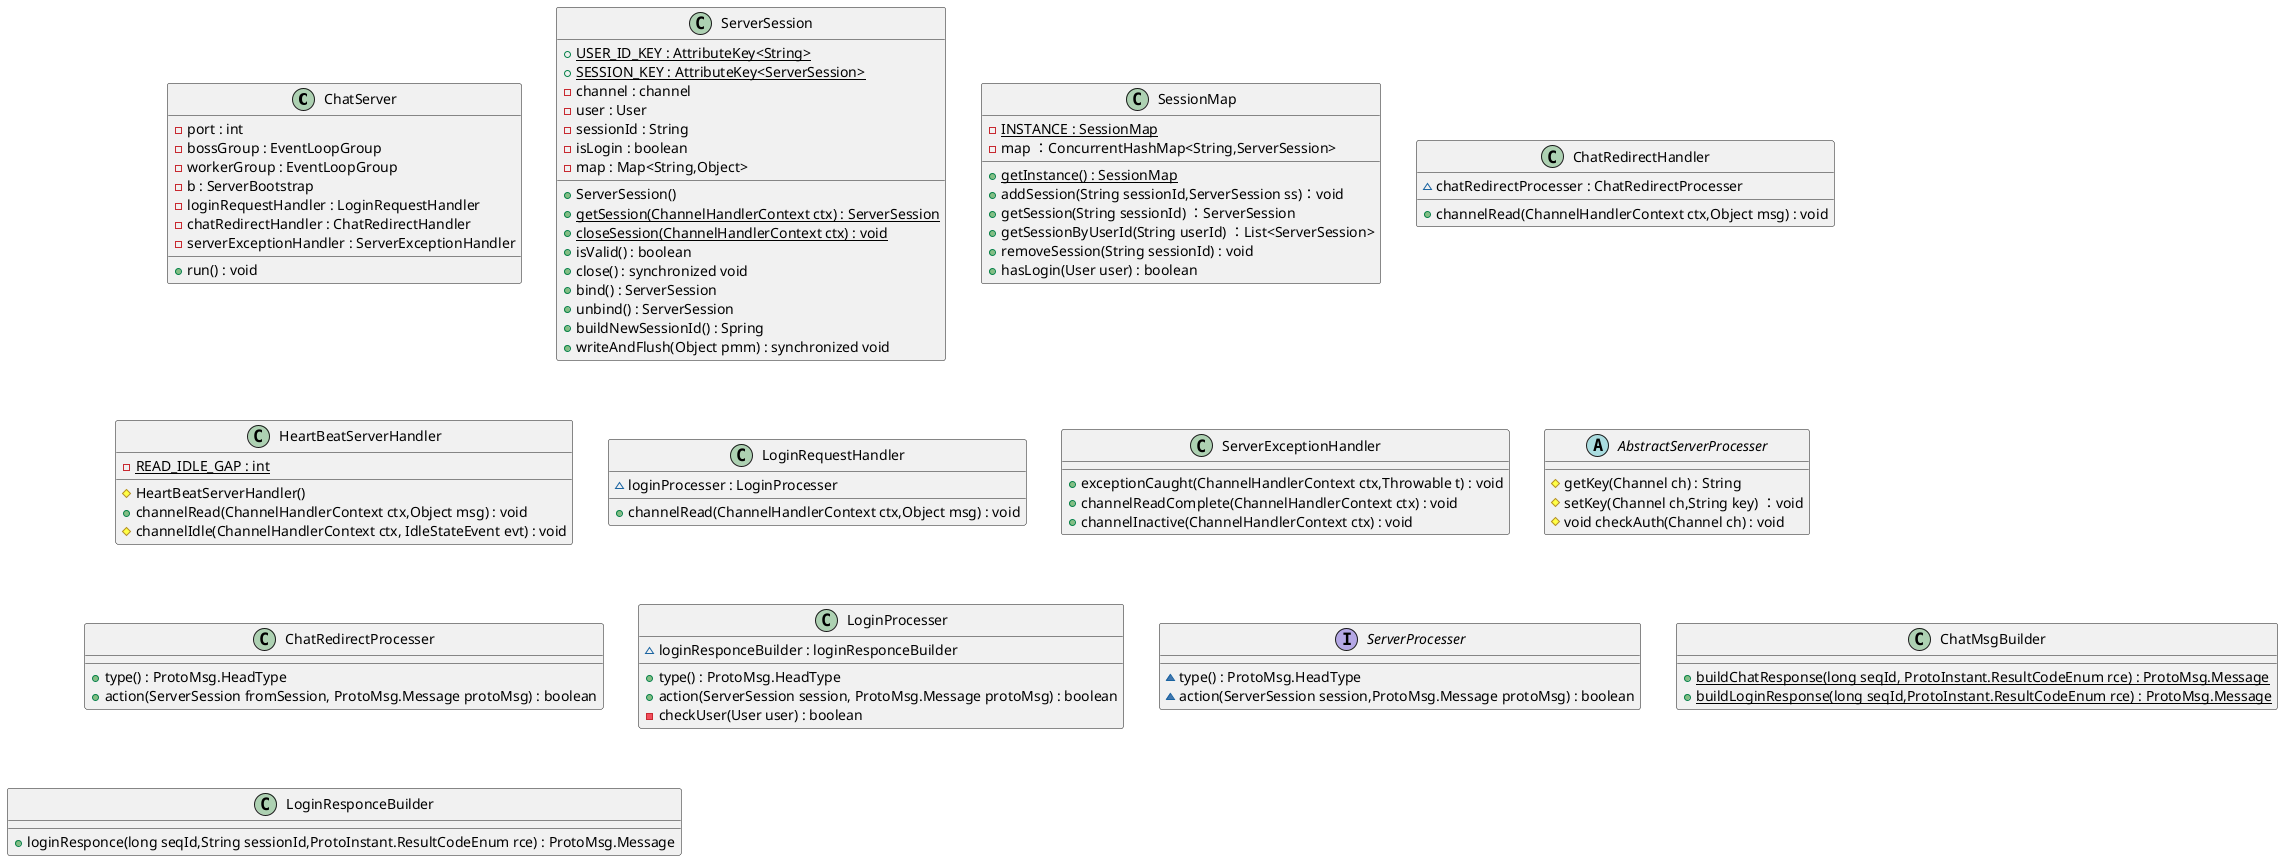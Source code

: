 @startuml
class ChatServer {
    - port : int
    - bossGroup : EventLoopGroup
    - workerGroup : EventLoopGroup
    - b : ServerBootstrap
    - loginRequestHandler : LoginRequestHandler
    - chatRedirectHandler : ChatRedirectHandler
    - serverExceptionHandler : ServerExceptionHandler
    + run() : void
}

class ServerSession {
    + {static} USER_ID_KEY : AttributeKey<String>
    + {static} SESSION_KEY : AttributeKey<ServerSession>
    - channel : channel
    - user : User
    - sessionId : String
    - isLogin : boolean
    - map : Map<String,Object>
    + ServerSession()
    + {static}getSession(ChannelHandlerContext ctx) : ServerSession
    + {static}closeSession(ChannelHandlerContext ctx) : void
    + isValid() : boolean
    + close() : synchronized void
    + bind() : ServerSession
    + unbind() : ServerSession
    + buildNewSessionId() : Spring
    + writeAndFlush(Object pmm) : synchronized void
}

class SessionMap {
    - {static}INSTANCE : SessionMap
    + {static}getInstance() : SessionMap
    - map ：ConcurrentHashMap<String,ServerSession>
    + addSession(String sessionId,ServerSession ss)：void
    + getSession(String sessionId) ：ServerSession
    + getSessionByUserId(String userId) ：List<ServerSession>
    + removeSession(String sessionId) : void
    + hasLogin(User user) : boolean

}

class ChatRedirectHandler{
    ~ chatRedirectProcesser : ChatRedirectProcesser
    + channelRead(ChannelHandlerContext ctx,Object msg) : void
}

class HeartBeatServerHandler{
    - {static}READ_IDLE_GAP : int
    # HeartBeatServerHandler()
    + channelRead(ChannelHandlerContext ctx,Object msg) : void
    # channelIdle(ChannelHandlerContext ctx, IdleStateEvent evt) : void
}

class LoginRequestHandler{
    ~ loginProcesser : LoginProcesser
    + channelRead(ChannelHandlerContext ctx,Object msg) : void
}

class ServerExceptionHandler{
    + exceptionCaught(ChannelHandlerContext ctx,Throwable t) : void
    + channelReadComplete(ChannelHandlerContext ctx) : void
    + channelInactive(ChannelHandlerContext ctx) : void
}

abstract class AbstractServerProcesser{
    # getKey(Channel ch) : String
    # setKey(Channel ch,String key) ：void
    # void checkAuth(Channel ch) : void
}

class ChatRedirectProcesser{
    + type() : ProtoMsg.HeadType
    + action(ServerSession fromSession, ProtoMsg.Message protoMsg) : boolean
}

class LoginProcesser{
    ~ loginResponceBuilder : loginResponceBuilder
    + type() : ProtoMsg.HeadType
    + action(ServerSession session, ProtoMsg.Message protoMsg) : boolean
    - checkUser(User user) : boolean
}

interface ServerProcesser {
    ~ type() : ProtoMsg.HeadType
    ~ action(ServerSession session,ProtoMsg.Message protoMsg) : boolean
}
class ChatMsgBuilder{
    +{static} buildChatResponse(long seqId, ProtoInstant.ResultCodeEnum rce) : ProtoMsg.Message
    +{static} buildLoginResponse(long seqId,ProtoInstant.ResultCodeEnum rce) : ProtoMsg.Message
}

class LoginResponceBuilder {
    + loginResponce(long seqId,String sessionId,ProtoInstant.ResultCodeEnum rce) : ProtoMsg.Message
}
@enduml
